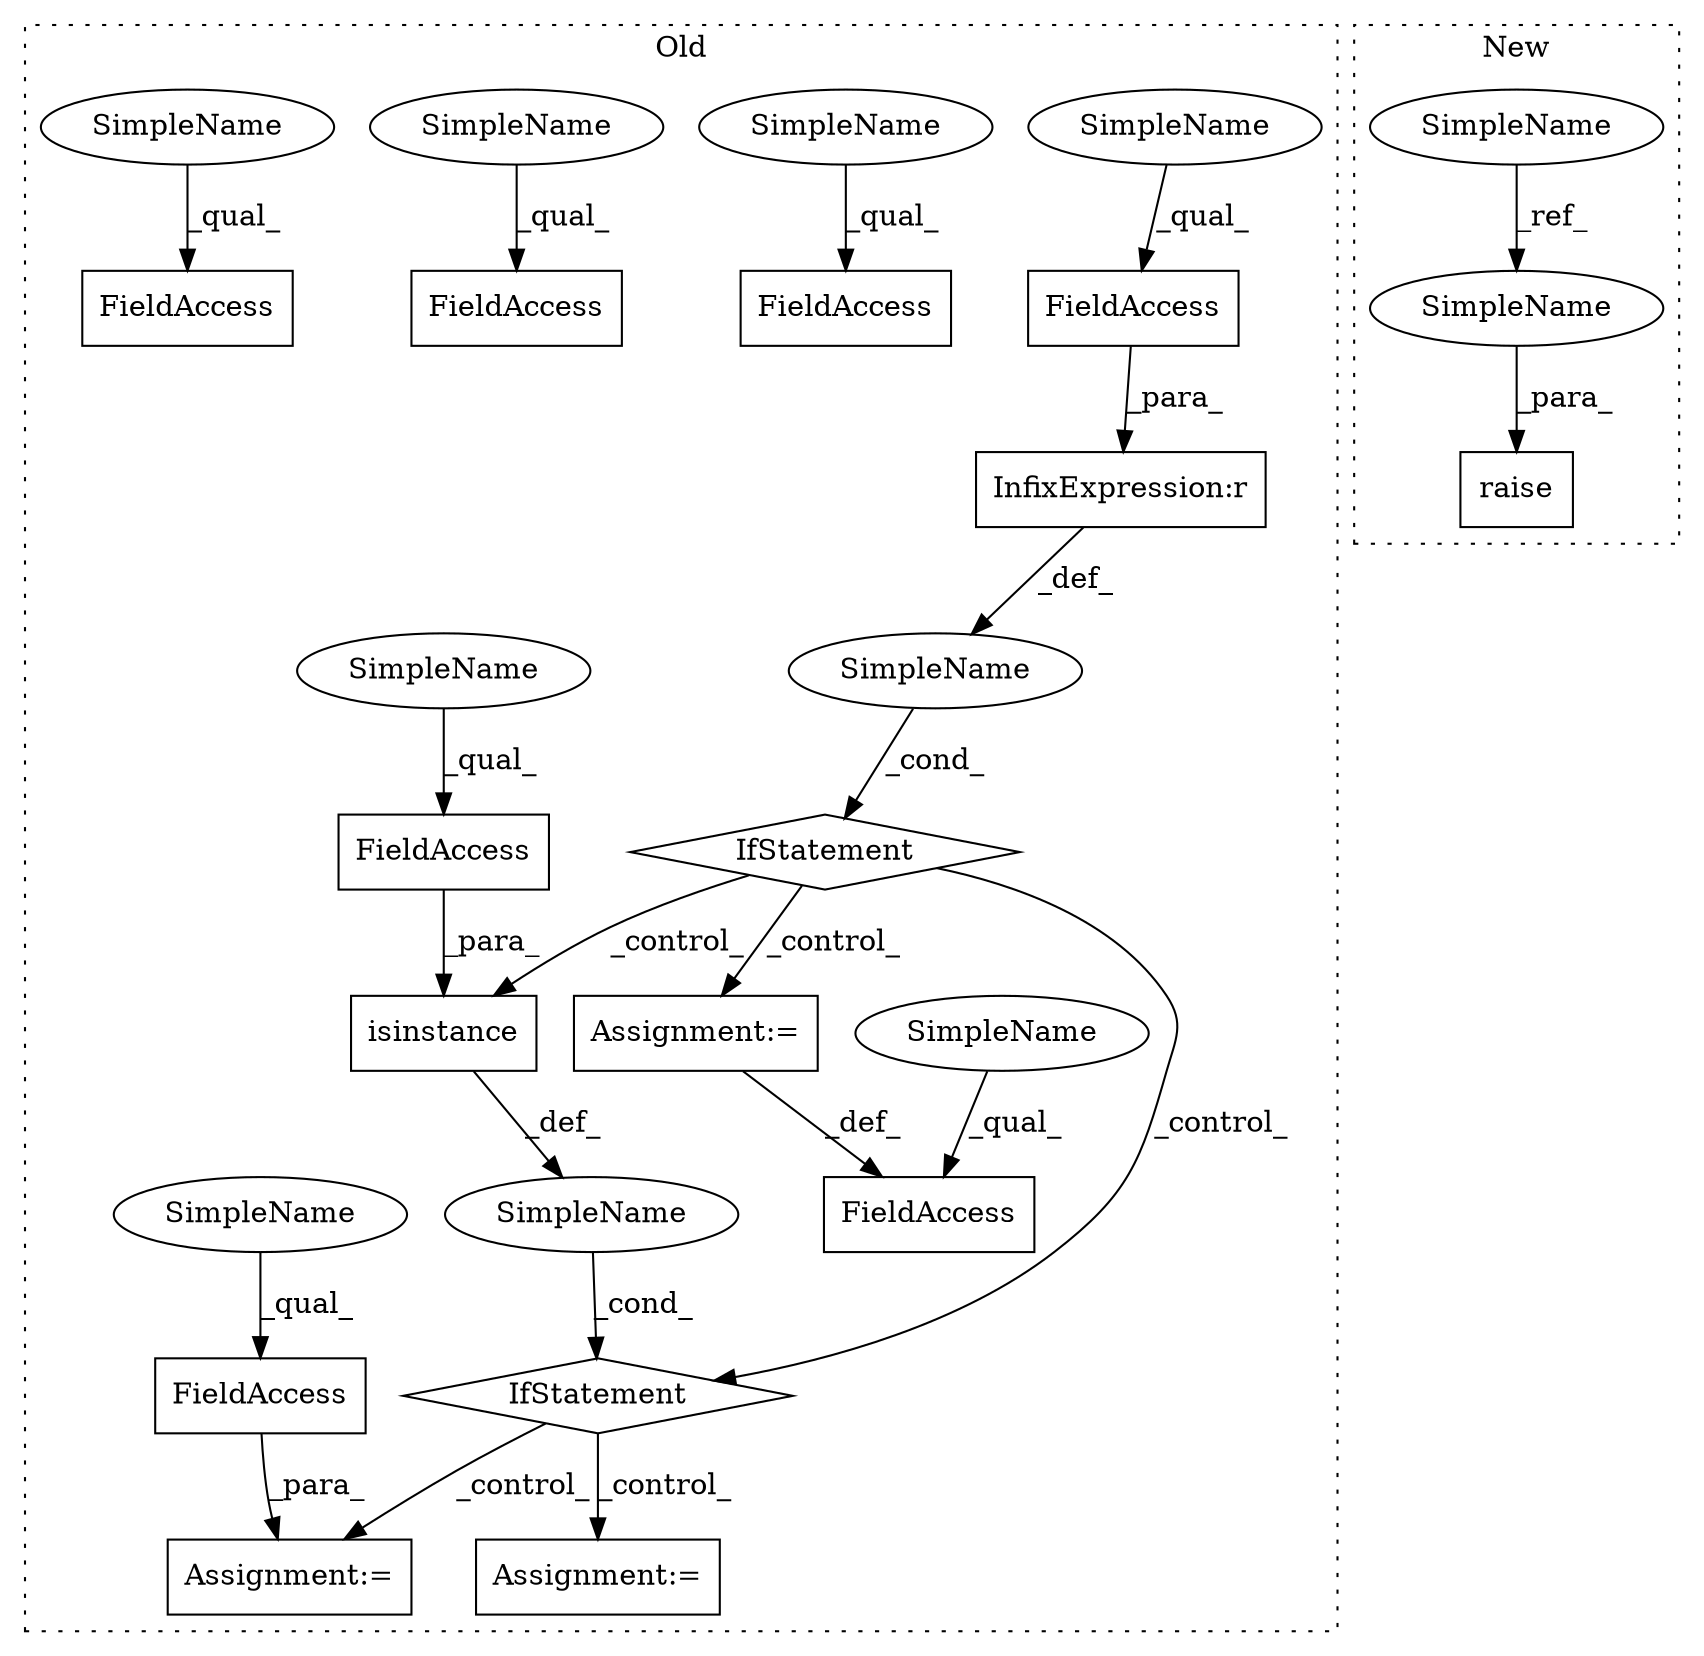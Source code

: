 digraph G {
subgraph cluster0 {
1 [label="isinstance" a="32" s="3831,3857" l="11,1" shape="box"];
3 [label="FieldAccess" a="22" s="3842" l="11" shape="box"];
4 [label="IfStatement" a="25" s="3827,3858" l="4,2" shape="diamond"];
5 [label="SimpleName" a="42" s="" l="" shape="ellipse"];
6 [label="Assignment:=" a="7" s="3880" l="1" shape="box"];
7 [label="Assignment:=" a="7" s="3951" l="1" shape="box"];
8 [label="SimpleName" a="42" s="" l="" shape="ellipse"];
9 [label="InfixExpression:r" a="27" s="3749" l="4" shape="box"];
11 [label="FieldAccess" a="22" s="3738" l="11" shape="box"];
12 [label="FieldAccess" a="22" s="4118" l="24" shape="box"];
13 [label="FieldAccess" a="22" s="3952" l="11" shape="box"];
14 [label="FieldAccess" a="22" s="3904" l="11" shape="box"];
15 [label="FieldAccess" a="22" s="3975" l="23" shape="box"];
16 [label="FieldAccess" a="22" s="3769" l="12" shape="box"];
17 [label="IfStatement" a="25" s="3734,3759" l="4,2" shape="diamond"];
18 [label="Assignment:=" a="7" s="3781" l="1" shape="box"];
20 [label="SimpleName" a="42" s="3842" l="4" shape="ellipse"];
21 [label="SimpleName" a="42" s="3738" l="4" shape="ellipse"];
22 [label="SimpleName" a="42" s="3769" l="4" shape="ellipse"];
23 [label="SimpleName" a="42" s="4118" l="4" shape="ellipse"];
24 [label="SimpleName" a="42" s="3975" l="4" shape="ellipse"];
25 [label="SimpleName" a="42" s="3904" l="4" shape="ellipse"];
26 [label="SimpleName" a="42" s="3952" l="4" shape="ellipse"];
label = "Old";
style="dotted";
}
subgraph cluster1 {
2 [label="raise" a="32" s="3018,3044" l="6,1" shape="box"];
10 [label="SimpleName" a="42" s="3007" l="4" shape="ellipse"];
19 [label="SimpleName" a="42" s="3040" l="4" shape="ellipse"];
label = "New";
style="dotted";
}
1 -> 5 [label="_def_"];
3 -> 1 [label="_para_"];
4 -> 6 [label="_control_"];
4 -> 7 [label="_control_"];
5 -> 4 [label="_cond_"];
8 -> 17 [label="_cond_"];
9 -> 8 [label="_def_"];
10 -> 19 [label="_ref_"];
11 -> 9 [label="_para_"];
13 -> 7 [label="_para_"];
17 -> 18 [label="_control_"];
17 -> 1 [label="_control_"];
17 -> 4 [label="_control_"];
18 -> 16 [label="_def_"];
19 -> 2 [label="_para_"];
20 -> 3 [label="_qual_"];
21 -> 11 [label="_qual_"];
22 -> 16 [label="_qual_"];
23 -> 12 [label="_qual_"];
24 -> 15 [label="_qual_"];
25 -> 14 [label="_qual_"];
26 -> 13 [label="_qual_"];
}